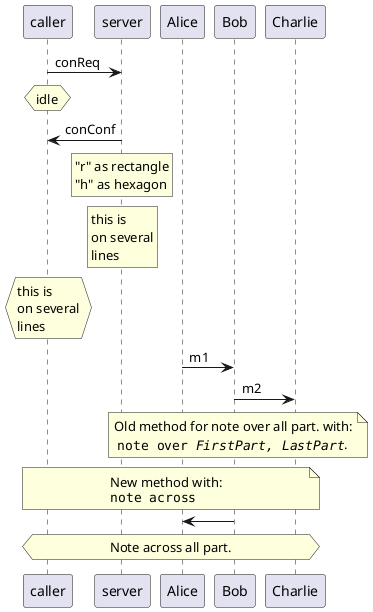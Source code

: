@startuml

caller -> server : conReq

hnote over caller : idle

caller <- server : conConf

rnote over server
    "r" as rectangle
    "h" as hexagon
endrnote

rnote over server
    this is
    on several
    lines
endrnote

hnote over caller
    this is
    on several
    lines
endhnote

Alice->Bob:m1
Bob->Charlie:m2

note over Alice, Charlie: Old method for note over all part. with:\n ""note over //FirstPart, LastPart//"".

note across: New method with:\n""note across""

Bob->Alice

hnote across:Note across all part.

@enduml
